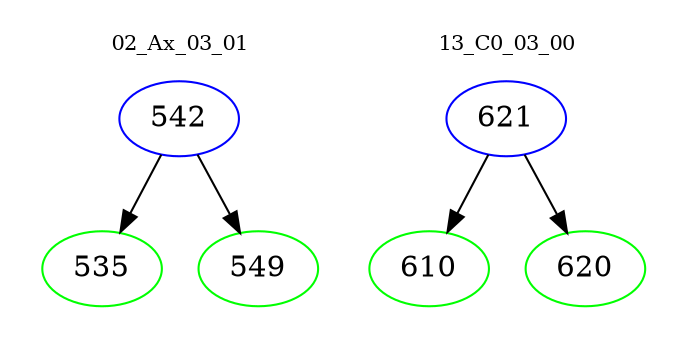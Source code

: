 digraph{
subgraph cluster_0 {
color = white
label = "02_Ax_03_01";
fontsize=10;
T0_542 [label="542", color="blue"]
T0_542 -> T0_535 [color="black"]
T0_535 [label="535", color="green"]
T0_542 -> T0_549 [color="black"]
T0_549 [label="549", color="green"]
}
subgraph cluster_1 {
color = white
label = "13_C0_03_00";
fontsize=10;
T1_621 [label="621", color="blue"]
T1_621 -> T1_610 [color="black"]
T1_610 [label="610", color="green"]
T1_621 -> T1_620 [color="black"]
T1_620 [label="620", color="green"]
}
}
